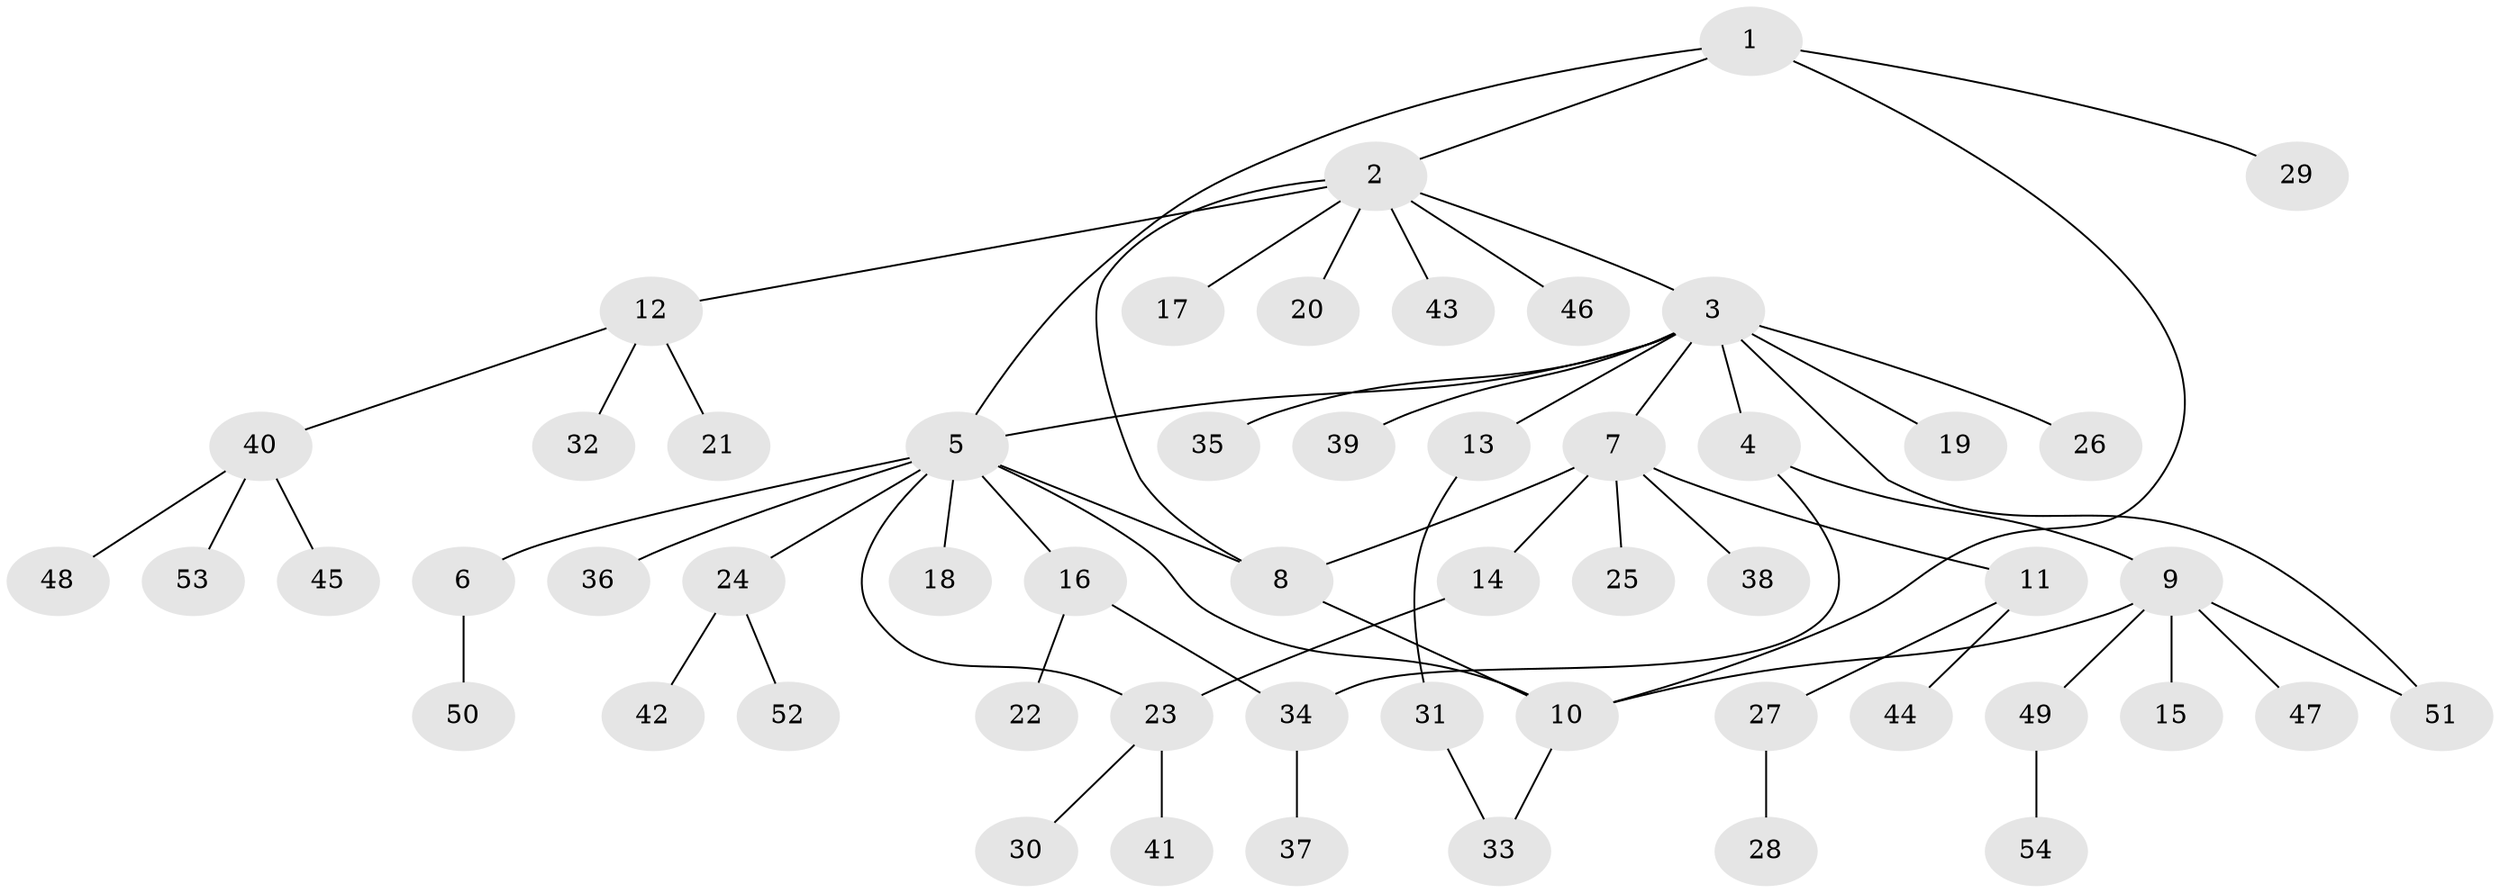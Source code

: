 // Generated by graph-tools (version 1.1) at 2025/50/03/09/25 03:50:39]
// undirected, 54 vertices, 63 edges
graph export_dot {
graph [start="1"]
  node [color=gray90,style=filled];
  1;
  2;
  3;
  4;
  5;
  6;
  7;
  8;
  9;
  10;
  11;
  12;
  13;
  14;
  15;
  16;
  17;
  18;
  19;
  20;
  21;
  22;
  23;
  24;
  25;
  26;
  27;
  28;
  29;
  30;
  31;
  32;
  33;
  34;
  35;
  36;
  37;
  38;
  39;
  40;
  41;
  42;
  43;
  44;
  45;
  46;
  47;
  48;
  49;
  50;
  51;
  52;
  53;
  54;
  1 -- 2;
  1 -- 5;
  1 -- 10;
  1 -- 29;
  2 -- 3;
  2 -- 8;
  2 -- 12;
  2 -- 17;
  2 -- 20;
  2 -- 43;
  2 -- 46;
  3 -- 4;
  3 -- 5;
  3 -- 7;
  3 -- 13;
  3 -- 19;
  3 -- 26;
  3 -- 35;
  3 -- 39;
  3 -- 51;
  4 -- 9;
  4 -- 34;
  5 -- 6;
  5 -- 8;
  5 -- 10;
  5 -- 16;
  5 -- 18;
  5 -- 23;
  5 -- 24;
  5 -- 36;
  6 -- 50;
  7 -- 8;
  7 -- 11;
  7 -- 14;
  7 -- 25;
  7 -- 38;
  8 -- 10;
  9 -- 10;
  9 -- 15;
  9 -- 47;
  9 -- 49;
  9 -- 51;
  10 -- 33;
  11 -- 27;
  11 -- 44;
  12 -- 21;
  12 -- 32;
  12 -- 40;
  13 -- 31;
  14 -- 23;
  16 -- 22;
  16 -- 34;
  23 -- 30;
  23 -- 41;
  24 -- 42;
  24 -- 52;
  27 -- 28;
  31 -- 33;
  34 -- 37;
  40 -- 45;
  40 -- 48;
  40 -- 53;
  49 -- 54;
}
